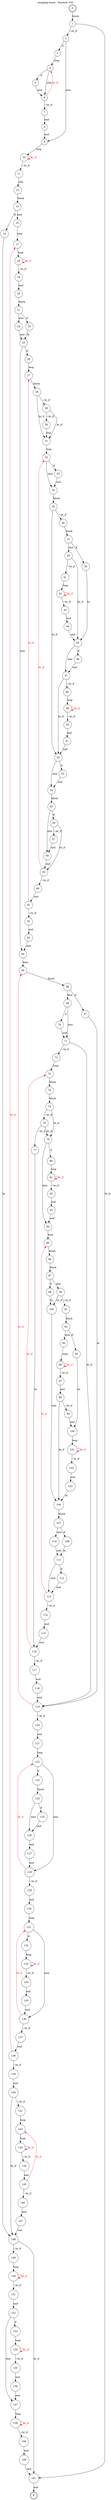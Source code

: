 digraph finite_state_machine {
    label = "mozjpeg.wasm - function 102"
    labelloc =  t
    labelfontsize = 16
    labelfontcolor = black
    labelfontname = "Helvetica"
    node [shape = doublecircle]; 0 E ;
    node [shape = circle];
    0 -> 1[label="block"];
    1 -> 2[label="~br_if"];
    1 -> 161[label="br_if"];
    2 -> 3[label="if"];
    2 -> 9[label="else"];
    3 -> 4[label="loop"];
    4 -> 5[label="if"];
    4 -> 6[label="else"];
    5 -> 6[label="end"];
    6 -> 7[label="~br_if"];
    6 -> 4[color="red" fontcolor="red" label="br_if"];
    7 -> 8[label="end"];
    8 -> 9[label="end"];
    9 -> 10[label="loop"];
    10 -> 11[label="~br_if"];
    10 -> 10[color="red" fontcolor="red" label="br_if"];
    11 -> 12[label="end"];
    12 -> 13[label="block"];
    13 -> 14[label="if"];
    13 -> 16[label="else"];
    14 -> 148[label="br"];
    16 -> 17[label="loop"];
    17 -> 18[label="loop"];
    18 -> 19[label="~br_if"];
    18 -> 18[color="red" fontcolor="red" label="br_if"];
    19 -> 20[label="end"];
    20 -> 21[label="block"];
    21 -> 22[label="if"];
    21 -> 24[label="else"];
    22 -> 25[label="br"];
    24 -> 25[label="end"];
    25 -> 26[label="if"];
    25 -> 64[label="else"];
    26 -> 27[label="loop"];
    27 -> 28[label="block"];
    28 -> 29[label="~br_if"];
    28 -> 31[label="br_if"];
    29 -> 30[label="~br_if"];
    29 -> 31[label="br_if"];
    30 -> 31[label="end"];
    31 -> 32[label="loop"];
    32 -> 33[label="if"];
    32 -> 34[label="else"];
    33 -> 34[label="end"];
    34 -> 35[label="block"];
    35 -> 36[label="~br_if"];
    35 -> 52[label="br_if"];
    36 -> 37[label="block"];
    37 -> 38[label="if"];
    37 -> 40[label="else"];
    38 -> 45[label="br"];
    40 -> 41[label="~br_if"];
    40 -> 45[label="br_if"];
    41 -> 42[label="loop"];
    42 -> 43[label="~br_if"];
    42 -> 42[color="red" fontcolor="red" label="br_if"];
    43 -> 44[label="end"];
    44 -> 45[label="end"];
    45 -> 46[label="if"];
    45 -> 47[label="else"];
    46 -> 47[label="end"];
    47 -> 48[label="~br_if"];
    47 -> 52[label="br_if"];
    48 -> 49[label="loop"];
    49 -> 50[label="~br_if"];
    49 -> 49[color="red" fontcolor="red" label="br_if"];
    50 -> 51[label="end"];
    51 -> 52[label="end"];
    52 -> 53[label="if"];
    52 -> 54[label="else"];
    53 -> 54[label="end"];
    54 -> 55[label="block"];
    55 -> 56[label="if"];
    55 -> 58[label="else"];
    56 -> 57[label="~br_if"];
    56 -> 59[label="br_if"];
    57 -> 58[label="end"];
    58 -> 59[label="end"];
    59 -> 60[label="~br_if"];
    59 -> 32[color="red" fontcolor="red" label="br_if"];
    60 -> 61[label="end"];
    61 -> 62[label="~br_if"];
    61 -> 27[color="red" fontcolor="red" label="br_if"];
    62 -> 63[label="end"];
    63 -> 64[label="end"];
    64 -> 65[label="loop"];
    65 -> 66[label="block"];
    66 -> 67[label="if"];
    66 -> 69[label="else"];
    67 -> 119[label="br"];
    69 -> 70[label="if"];
    69 -> 71[label="else"];
    70 -> 71[label="end"];
    71 -> 72[label="~br_if"];
    71 -> 119[label="br_if"];
    72 -> 73[label="loop"];
    73 -> 74[label="block"];
    74 -> 75[label="block"];
    75 -> 76[label="~br_if"];
    75 -> 79[label="br_if"];
    76 -> 77[label="~br_if"];
    76 -> 79[label="br_if"];
    77 -> 116[label="br"];
    79 -> 80[label="if"];
    79 -> 84[label="else"];
    80 -> 81[label="loop"];
    81 -> 82[label="~br_if"];
    81 -> 81[color="red" fontcolor="red" label="br_if"];
    82 -> 83[label="end"];
    83 -> 84[label="end"];
    84 -> 85[label="loop"];
    85 -> 86[label="block"];
    86 -> 87[label="block"];
    87 -> 88[label="if"];
    87 -> 90[label="else"];
    88 -> 105[label="br"];
    90 -> 91[label="~br_if"];
    90 -> 105[label="br_if"];
    91 -> 92[label="block"];
    92 -> 93[label="if"];
    92 -> 95[label="else"];
    93 -> 100[label="br"];
    95 -> 96[label="loop"];
    96 -> 97[label="~br_if"];
    96 -> 96[color="red" fontcolor="red" label="br_if"];
    97 -> 98[label="end"];
    98 -> 99[label="~br_if"];
    98 -> 106[label="br_if"];
    99 -> 100[label="end"];
    100 -> 101[label="loop"];
    101 -> 102[label="~br_if"];
    101 -> 101[color="red" fontcolor="red" label="br_if"];
    102 -> 103[label="end"];
    103 -> 106[label="br"];
    105 -> 106[label="end"];
    106 -> 107[label="block"];
    107 -> 108[label="if"];
    107 -> 110[label="else"];
    108 -> 111[label="br"];
    110 -> 111[label="end"];
    111 -> 112[label="if"];
    111 -> 113[label="else"];
    112 -> 113[label="end"];
    113 -> 114[label="~br_if"];
    113 -> 85[color="red" fontcolor="red" label="br_if"];
    114 -> 115[label="end"];
    115 -> 116[label="end"];
    116 -> 117[label="~br_if"];
    116 -> 73[color="red" fontcolor="red" label="br_if"];
    117 -> 118[label="end"];
    118 -> 119[label="end"];
    119 -> 120[label="~br_if"];
    119 -> 65[color="red" fontcolor="red" label="br_if"];
    120 -> 121[label="end"];
    121 -> 122[label="loop"];
    122 -> 123[label="if"];
    122 -> 128[label="else"];
    123 -> 124[label="block"];
    124 -> 125[label="if"];
    124 -> 126[label="else"];
    125 -> 126[label="end"];
    126 -> 127[label="end"];
    127 -> 128[label="end"];
    128 -> 129[label="~br_if"];
    128 -> 122[color="red" fontcolor="red" label="br_if"];
    129 -> 130[label="end"];
    130 -> 131[label="loop"];
    131 -> 132[label="if"];
    131 -> 136[label="else"];
    132 -> 133[label="loop"];
    133 -> 134[label="~br_if"];
    133 -> 133[color="red" fontcolor="red" label="br_if"];
    134 -> 135[label="end"];
    135 -> 136[label="end"];
    136 -> 137[label="~br_if"];
    136 -> 131[color="red" fontcolor="red" label="br_if"];
    137 -> 138[label="end"];
    138 -> 139[label="~br_if"];
    138 -> 17[color="red" fontcolor="red" label="br_if"];
    139 -> 140[label="end"];
    140 -> 141[label="~br_if"];
    140 -> 148[label="br_if"];
    141 -> 142[label="loop"];
    142 -> 143[label="loop"];
    143 -> 144[label="~br_if"];
    143 -> 143[color="red" fontcolor="red" label="br_if"];
    144 -> 145[label="end"];
    145 -> 146[label="~br_if"];
    145 -> 142[color="red" fontcolor="red" label="br_if"];
    146 -> 147[label="end"];
    147 -> 148[label="end"];
    148 -> 149[label="~br_if"];
    148 -> 161[label="br_if"];
    149 -> 150[label="loop"];
    150 -> 151[label="~br_if"];
    150 -> 150[color="red" fontcolor="red" label="br_if"];
    151 -> 152[label="end"];
    152 -> 153[label="if"];
    152 -> 157[label="else"];
    153 -> 154[label="loop"];
    154 -> 155[label="~br_if"];
    154 -> 154[color="red" fontcolor="red" label="br_if"];
    155 -> 156[label="end"];
    156 -> 157[label="end"];
    157 -> 158[label="loop"];
    158 -> 159[label="~br_if"];
    158 -> 158[color="red" fontcolor="red" label="br_if"];
    159 -> 160[label="end"];
    160 -> 161[label="end"];
    161 -> E[label="end"];
}
